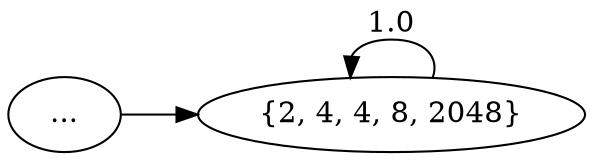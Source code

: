 digraph {
  rankdir=LR;

  previous [label="..."];
  s_2_4_4_8_2048 [label="{2, 4, 4, 8, 2048}"];

  previous -> s_2_4_4_8_2048;
  s_2_4_4_8_2048 -> s_2_4_4_8_2048 [label="1.0", dir=back];
}
